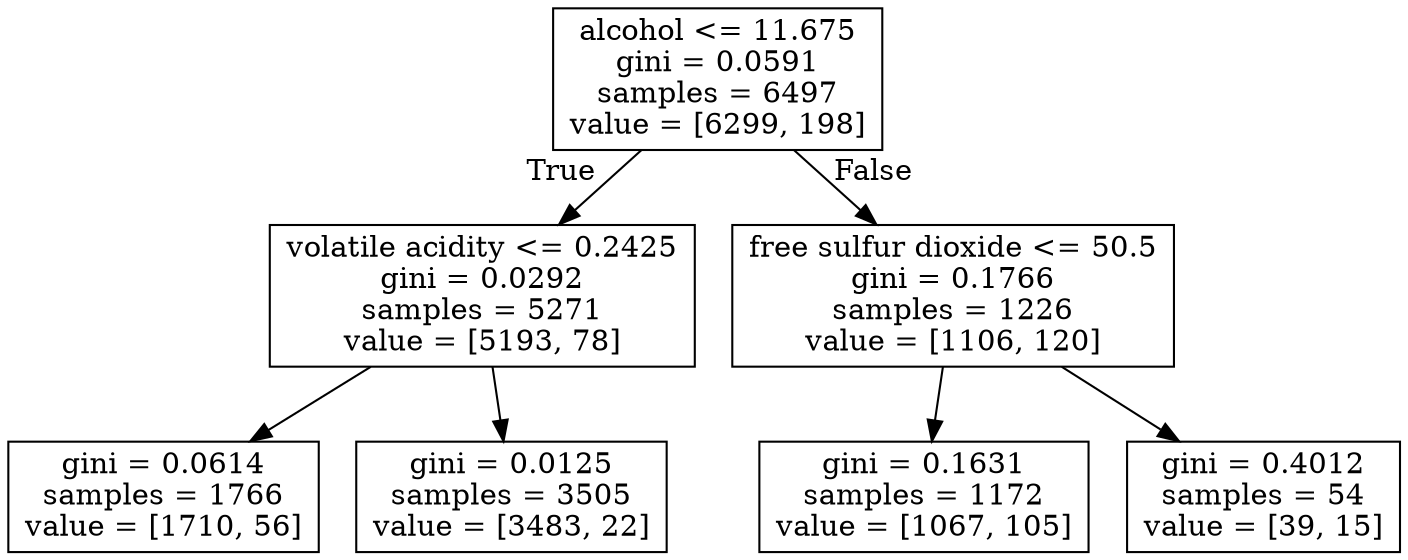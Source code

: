 digraph Tree {
node [shape=box] ;
0 [label="alcohol <= 11.675\ngini = 0.0591\nsamples = 6497\nvalue = [6299, 198]"] ;
1 [label="volatile acidity <= 0.2425\ngini = 0.0292\nsamples = 5271\nvalue = [5193, 78]"] ;
0 -> 1 [labeldistance=2.5, labelangle=45, headlabel="True"] ;
2 [label="gini = 0.0614\nsamples = 1766\nvalue = [1710, 56]"] ;
1 -> 2 ;
3 [label="gini = 0.0125\nsamples = 3505\nvalue = [3483, 22]"] ;
1 -> 3 ;
4 [label="free sulfur dioxide <= 50.5\ngini = 0.1766\nsamples = 1226\nvalue = [1106, 120]"] ;
0 -> 4 [labeldistance=2.5, labelangle=-45, headlabel="False"] ;
5 [label="gini = 0.1631\nsamples = 1172\nvalue = [1067, 105]"] ;
4 -> 5 ;
6 [label="gini = 0.4012\nsamples = 54\nvalue = [39, 15]"] ;
4 -> 6 ;
}